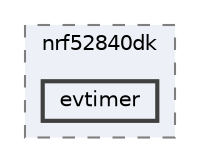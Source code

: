 digraph "/home/mj/Desktop/IoT-Chat-Digitalization/TextYourIoTDevice/bin/nrf52840dk/evtimer"
{
 // LATEX_PDF_SIZE
  bgcolor="transparent";
  edge [fontname=Helvetica,fontsize=10,labelfontname=Helvetica,labelfontsize=10];
  node [fontname=Helvetica,fontsize=10,shape=box,height=0.2,width=0.4];
  compound=true
  subgraph clusterdir_0c725116918d2e080617d882693859a8 {
    graph [ bgcolor="#edf0f7", pencolor="grey50", label="nrf52840dk", fontname=Helvetica,fontsize=10 style="filled,dashed", URL="dir_0c725116918d2e080617d882693859a8.html",tooltip=""]
  dir_a20f53874865e2c77de7ff08d37cb642 [label="evtimer", fillcolor="#edf0f7", color="grey25", style="filled,bold", URL="dir_a20f53874865e2c77de7ff08d37cb642.html",tooltip=""];
  }
}

